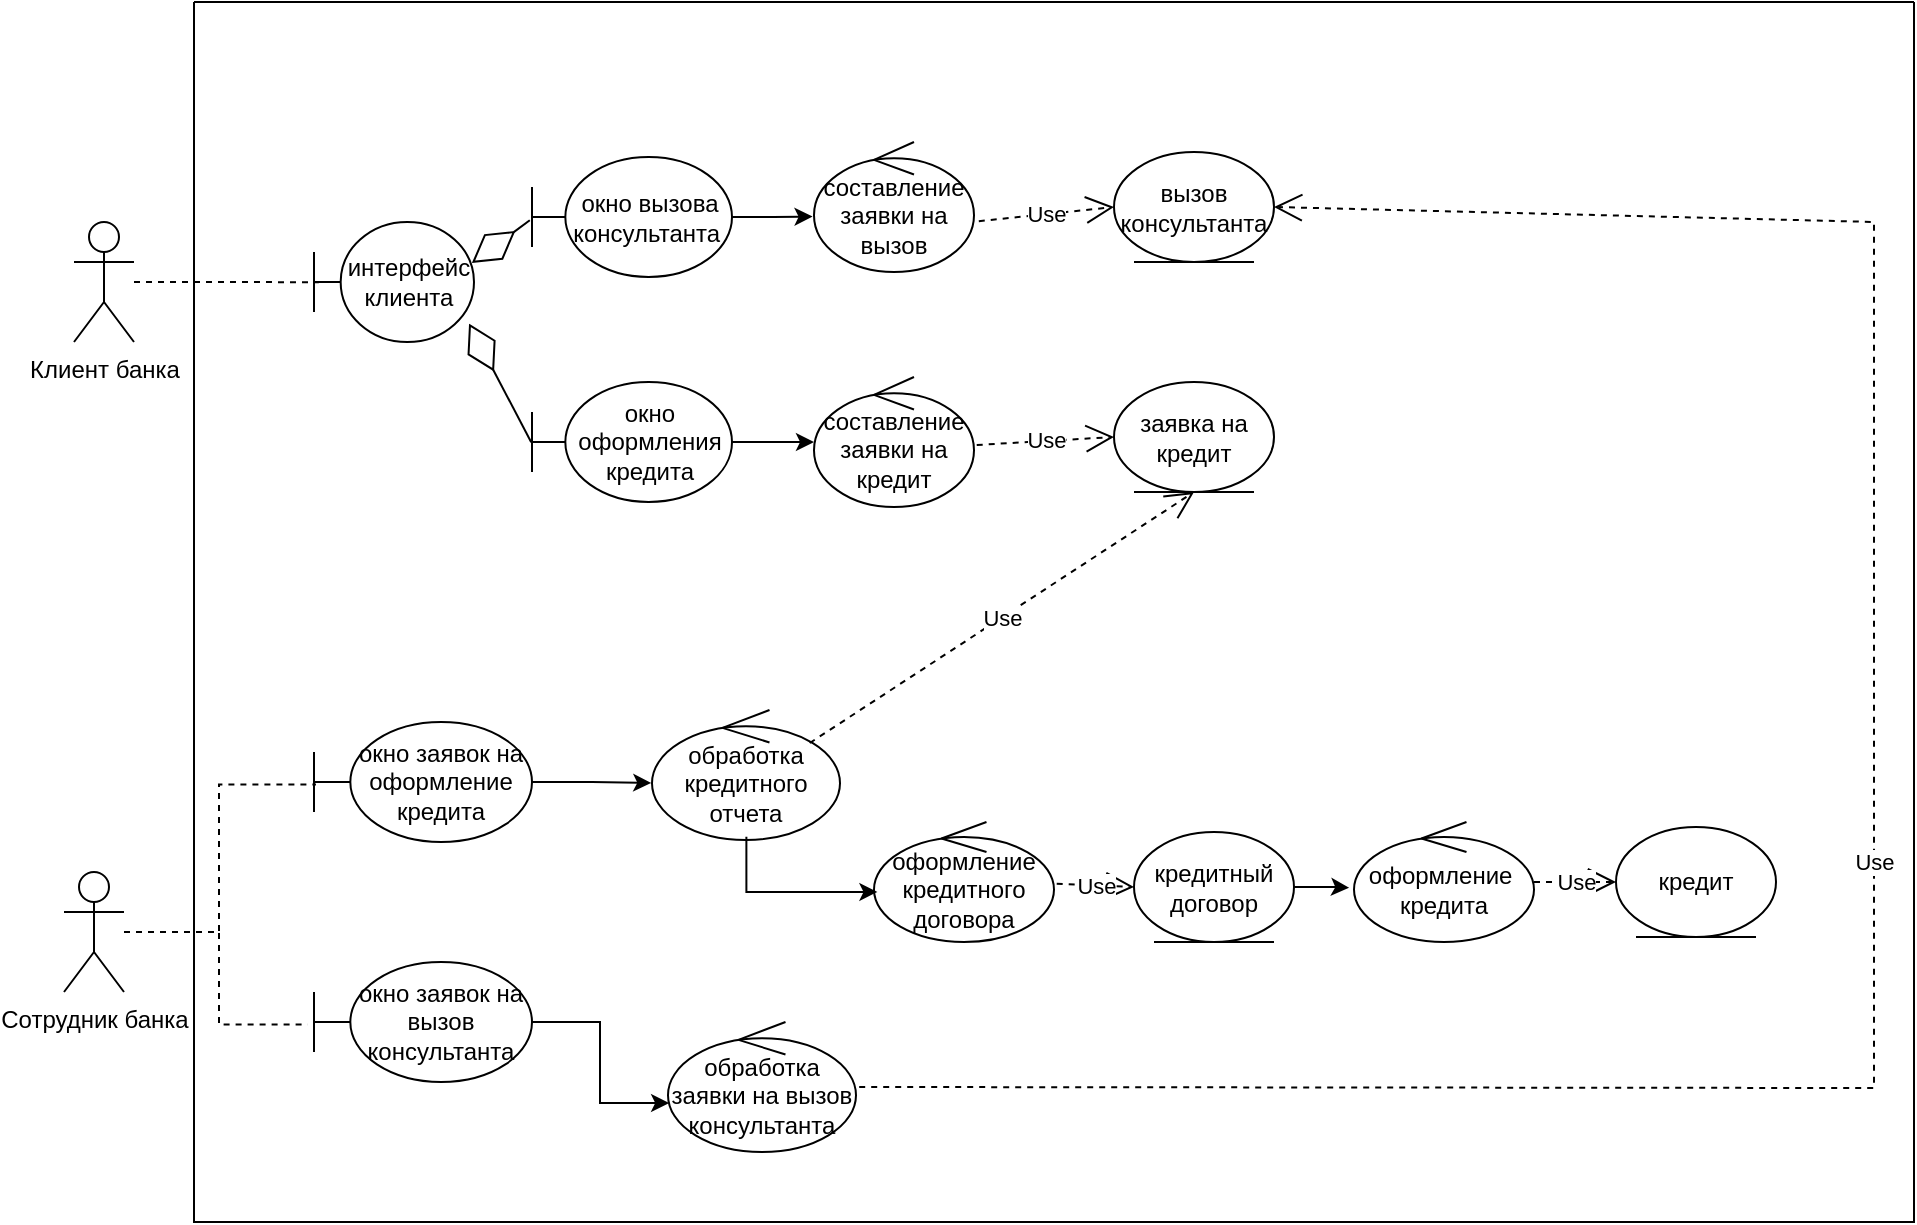 <mxfile version="24.4.4" type="github">
  <diagram name="Страница — 1" id="e-6qt5zOmuHjVq2N8JB4">
    <mxGraphModel dx="1434" dy="824" grid="1" gridSize="10" guides="1" tooltips="1" connect="1" arrows="1" fold="1" page="1" pageScale="1" pageWidth="827" pageHeight="1169" math="0" shadow="0">
      <root>
        <mxCell id="0" />
        <mxCell id="1" parent="0" />
        <mxCell id="MA05RyKYBN23lNn1xLHW-2" value="" style="swimlane;startSize=0;" vertex="1" parent="1">
          <mxGeometry x="130" y="90" width="860" height="610" as="geometry" />
        </mxCell>
        <mxCell id="MA05RyKYBN23lNn1xLHW-9" value="интерфейс клиента" style="shape=umlBoundary;whiteSpace=wrap;html=1;" vertex="1" parent="MA05RyKYBN23lNn1xLHW-2">
          <mxGeometry x="60" y="110" width="80" height="60" as="geometry" />
        </mxCell>
        <mxCell id="MA05RyKYBN23lNn1xLHW-12" value="окно оформления кредита" style="shape=umlBoundary;whiteSpace=wrap;html=1;" vertex="1" parent="MA05RyKYBN23lNn1xLHW-2">
          <mxGeometry x="169" y="190" width="100" height="60" as="geometry" />
        </mxCell>
        <mxCell id="MA05RyKYBN23lNn1xLHW-13" value="окно вызова консультанта&amp;nbsp;" style="shape=umlBoundary;whiteSpace=wrap;html=1;" vertex="1" parent="MA05RyKYBN23lNn1xLHW-2">
          <mxGeometry x="169" y="77.5" width="100" height="60" as="geometry" />
        </mxCell>
        <mxCell id="MA05RyKYBN23lNn1xLHW-14" value="составление заявки на вызов" style="ellipse;shape=umlControl;whiteSpace=wrap;html=1;" vertex="1" parent="MA05RyKYBN23lNn1xLHW-2">
          <mxGeometry x="310" y="70" width="80" height="65" as="geometry" />
        </mxCell>
        <mxCell id="MA05RyKYBN23lNn1xLHW-16" value="вызов консультанта" style="ellipse;shape=umlEntity;whiteSpace=wrap;html=1;" vertex="1" parent="MA05RyKYBN23lNn1xLHW-2">
          <mxGeometry x="460" y="75" width="80" height="55" as="geometry" />
        </mxCell>
        <mxCell id="MA05RyKYBN23lNn1xLHW-18" value="составление заявки на кредит" style="ellipse;shape=umlControl;whiteSpace=wrap;html=1;" vertex="1" parent="MA05RyKYBN23lNn1xLHW-2">
          <mxGeometry x="310" y="187.5" width="80" height="65" as="geometry" />
        </mxCell>
        <mxCell id="MA05RyKYBN23lNn1xLHW-19" value="заявка на кредит" style="ellipse;shape=umlEntity;whiteSpace=wrap;html=1;" vertex="1" parent="MA05RyKYBN23lNn1xLHW-2">
          <mxGeometry x="460" y="190" width="80" height="55" as="geometry" />
        </mxCell>
        <mxCell id="MA05RyKYBN23lNn1xLHW-20" value="окно заявок на оформление кредита" style="shape=umlBoundary;whiteSpace=wrap;html=1;" vertex="1" parent="MA05RyKYBN23lNn1xLHW-2">
          <mxGeometry x="60" y="360" width="109" height="60" as="geometry" />
        </mxCell>
        <mxCell id="MA05RyKYBN23lNn1xLHW-21" value="окно заявок на вызов консультанта" style="shape=umlBoundary;whiteSpace=wrap;html=1;" vertex="1" parent="MA05RyKYBN23lNn1xLHW-2">
          <mxGeometry x="60" y="480" width="109" height="60" as="geometry" />
        </mxCell>
        <mxCell id="MA05RyKYBN23lNn1xLHW-23" value="обработка кредитного отчета" style="ellipse;shape=umlControl;whiteSpace=wrap;html=1;" vertex="1" parent="MA05RyKYBN23lNn1xLHW-2">
          <mxGeometry x="229" y="354" width="94" height="65" as="geometry" />
        </mxCell>
        <mxCell id="MA05RyKYBN23lNn1xLHW-24" value="Use" style="endArrow=open;endSize=12;dashed=1;html=1;rounded=0;entryX=0.5;entryY=1;entryDx=0;entryDy=0;exitX=0.839;exitY=0.254;exitDx=0;exitDy=0;exitPerimeter=0;" edge="1" parent="MA05RyKYBN23lNn1xLHW-2" source="MA05RyKYBN23lNn1xLHW-23" target="MA05RyKYBN23lNn1xLHW-19">
          <mxGeometry width="160" relative="1" as="geometry">
            <mxPoint x="180" y="320" as="sourcePoint" />
            <mxPoint x="340" y="320" as="targetPoint" />
          </mxGeometry>
        </mxCell>
        <mxCell id="MA05RyKYBN23lNn1xLHW-25" value="Use" style="endArrow=open;endSize=12;dashed=1;html=1;rounded=0;entryX=0;entryY=0.5;entryDx=0;entryDy=0;exitX=1.017;exitY=0.523;exitDx=0;exitDy=0;exitPerimeter=0;" edge="1" parent="MA05RyKYBN23lNn1xLHW-2" source="MA05RyKYBN23lNn1xLHW-18" target="MA05RyKYBN23lNn1xLHW-19">
          <mxGeometry width="160" relative="1" as="geometry">
            <mxPoint x="318" y="381" as="sourcePoint" />
            <mxPoint x="510" y="255" as="targetPoint" />
          </mxGeometry>
        </mxCell>
        <mxCell id="MA05RyKYBN23lNn1xLHW-26" value="оформление кредитного договора" style="ellipse;shape=umlControl;whiteSpace=wrap;html=1;" vertex="1" parent="MA05RyKYBN23lNn1xLHW-2">
          <mxGeometry x="340" y="410" width="90" height="60" as="geometry" />
        </mxCell>
        <mxCell id="MA05RyKYBN23lNn1xLHW-27" style="edgeStyle=orthogonalEdgeStyle;rounded=0;orthogonalLoop=1;jettySize=auto;html=1;entryX=0.019;entryY=0.583;entryDx=0;entryDy=0;entryPerimeter=0;exitX=0.502;exitY=0.975;exitDx=0;exitDy=0;exitPerimeter=0;" edge="1" parent="MA05RyKYBN23lNn1xLHW-2" source="MA05RyKYBN23lNn1xLHW-23" target="MA05RyKYBN23lNn1xLHW-26">
          <mxGeometry relative="1" as="geometry">
            <Array as="points">
              <mxPoint x="276" y="445" />
            </Array>
          </mxGeometry>
        </mxCell>
        <mxCell id="MA05RyKYBN23lNn1xLHW-28" value="кредитный&lt;div&gt;договор&lt;/div&gt;" style="ellipse;shape=umlEntity;whiteSpace=wrap;html=1;" vertex="1" parent="MA05RyKYBN23lNn1xLHW-2">
          <mxGeometry x="470" y="415" width="80" height="55" as="geometry" />
        </mxCell>
        <mxCell id="MA05RyKYBN23lNn1xLHW-30" value="Use" style="endArrow=open;endSize=12;dashed=1;html=1;rounded=0;entryX=0;entryY=0.5;entryDx=0;entryDy=0;exitX=1.015;exitY=0.514;exitDx=0;exitDy=0;exitPerimeter=0;" edge="1" parent="MA05RyKYBN23lNn1xLHW-2" source="MA05RyKYBN23lNn1xLHW-26" target="MA05RyKYBN23lNn1xLHW-28">
          <mxGeometry width="160" relative="1" as="geometry">
            <mxPoint x="318" y="381" as="sourcePoint" />
            <mxPoint x="510" y="255" as="targetPoint" />
          </mxGeometry>
        </mxCell>
        <mxCell id="MA05RyKYBN23lNn1xLHW-31" value="оформление&amp;nbsp; кредита" style="ellipse;shape=umlControl;whiteSpace=wrap;html=1;" vertex="1" parent="MA05RyKYBN23lNn1xLHW-2">
          <mxGeometry x="580" y="410" width="90" height="60" as="geometry" />
        </mxCell>
        <mxCell id="MA05RyKYBN23lNn1xLHW-32" style="edgeStyle=orthogonalEdgeStyle;rounded=0;orthogonalLoop=1;jettySize=auto;html=1;entryX=-0.027;entryY=0.548;entryDx=0;entryDy=0;entryPerimeter=0;" edge="1" parent="MA05RyKYBN23lNn1xLHW-2" source="MA05RyKYBN23lNn1xLHW-28" target="MA05RyKYBN23lNn1xLHW-31">
          <mxGeometry relative="1" as="geometry" />
        </mxCell>
        <mxCell id="MA05RyKYBN23lNn1xLHW-33" value="кредит" style="ellipse;shape=umlEntity;whiteSpace=wrap;html=1;" vertex="1" parent="MA05RyKYBN23lNn1xLHW-2">
          <mxGeometry x="711" y="412.5" width="80" height="55" as="geometry" />
        </mxCell>
        <mxCell id="MA05RyKYBN23lNn1xLHW-35" value="обработка&lt;div&gt;заявки на вызов консультанта&lt;/div&gt;" style="ellipse;shape=umlControl;whiteSpace=wrap;html=1;" vertex="1" parent="MA05RyKYBN23lNn1xLHW-2">
          <mxGeometry x="237" y="510" width="94" height="65" as="geometry" />
        </mxCell>
        <mxCell id="MA05RyKYBN23lNn1xLHW-36" value="Use" style="endArrow=open;endSize=12;dashed=1;html=1;rounded=0;exitX=1.017;exitY=0.5;exitDx=0;exitDy=0;exitPerimeter=0;entryX=1;entryY=0.5;entryDx=0;entryDy=0;" edge="1" parent="MA05RyKYBN23lNn1xLHW-2" source="MA05RyKYBN23lNn1xLHW-35" target="MA05RyKYBN23lNn1xLHW-16">
          <mxGeometry width="160" relative="1" as="geometry">
            <mxPoint x="318" y="381" as="sourcePoint" />
            <mxPoint x="510" y="255" as="targetPoint" />
            <Array as="points">
              <mxPoint x="840" y="543" />
              <mxPoint x="840" y="110" />
            </Array>
          </mxGeometry>
        </mxCell>
        <mxCell id="MA05RyKYBN23lNn1xLHW-37" value="Use" style="endArrow=open;endSize=12;dashed=1;html=1;rounded=0;entryX=0;entryY=0.5;entryDx=0;entryDy=0;exitX=1.03;exitY=0.609;exitDx=0;exitDy=0;exitPerimeter=0;" edge="1" parent="MA05RyKYBN23lNn1xLHW-2" source="MA05RyKYBN23lNn1xLHW-14" target="MA05RyKYBN23lNn1xLHW-16">
          <mxGeometry width="160" relative="1" as="geometry">
            <mxPoint x="401" y="231" as="sourcePoint" />
            <mxPoint x="470" y="228" as="targetPoint" />
          </mxGeometry>
        </mxCell>
        <mxCell id="MA05RyKYBN23lNn1xLHW-38" style="edgeStyle=orthogonalEdgeStyle;rounded=0;orthogonalLoop=1;jettySize=auto;html=1;entryX=-0.009;entryY=0.574;entryDx=0;entryDy=0;entryPerimeter=0;" edge="1" parent="MA05RyKYBN23lNn1xLHW-2" source="MA05RyKYBN23lNn1xLHW-13" target="MA05RyKYBN23lNn1xLHW-14">
          <mxGeometry relative="1" as="geometry" />
        </mxCell>
        <mxCell id="MA05RyKYBN23lNn1xLHW-39" style="edgeStyle=orthogonalEdgeStyle;rounded=0;orthogonalLoop=1;jettySize=auto;html=1;" edge="1" parent="MA05RyKYBN23lNn1xLHW-2" source="MA05RyKYBN23lNn1xLHW-12">
          <mxGeometry relative="1" as="geometry">
            <mxPoint x="310" y="220" as="targetPoint" />
          </mxGeometry>
        </mxCell>
        <mxCell id="MA05RyKYBN23lNn1xLHW-40" style="edgeStyle=orthogonalEdgeStyle;rounded=0;orthogonalLoop=1;jettySize=auto;html=1;entryX=-0.004;entryY=0.561;entryDx=0;entryDy=0;entryPerimeter=0;" edge="1" parent="MA05RyKYBN23lNn1xLHW-2" source="MA05RyKYBN23lNn1xLHW-20" target="MA05RyKYBN23lNn1xLHW-23">
          <mxGeometry relative="1" as="geometry" />
        </mxCell>
        <mxCell id="MA05RyKYBN23lNn1xLHW-41" style="edgeStyle=orthogonalEdgeStyle;rounded=0;orthogonalLoop=1;jettySize=auto;html=1;entryX=0.006;entryY=0.623;entryDx=0;entryDy=0;entryPerimeter=0;" edge="1" parent="MA05RyKYBN23lNn1xLHW-2" source="MA05RyKYBN23lNn1xLHW-21" target="MA05RyKYBN23lNn1xLHW-35">
          <mxGeometry relative="1" as="geometry" />
        </mxCell>
        <mxCell id="MA05RyKYBN23lNn1xLHW-44" value="" style="endArrow=diamondThin;endFill=0;endSize=24;html=1;rounded=0;entryX=0.987;entryY=0.341;entryDx=0;entryDy=0;entryPerimeter=0;exitX=-0.011;exitY=0.527;exitDx=0;exitDy=0;exitPerimeter=0;" edge="1" parent="MA05RyKYBN23lNn1xLHW-2" source="MA05RyKYBN23lNn1xLHW-13" target="MA05RyKYBN23lNn1xLHW-9">
          <mxGeometry width="160" relative="1" as="geometry">
            <mxPoint x="220" y="280" as="sourcePoint" />
            <mxPoint x="380" y="280" as="targetPoint" />
          </mxGeometry>
        </mxCell>
        <mxCell id="MA05RyKYBN23lNn1xLHW-45" value="" style="endArrow=diamondThin;endFill=0;endSize=24;html=1;rounded=0;entryX=0.969;entryY=0.847;entryDx=0;entryDy=0;entryPerimeter=0;exitX=-0.004;exitY=0.502;exitDx=0;exitDy=0;exitPerimeter=0;" edge="1" parent="MA05RyKYBN23lNn1xLHW-2" source="MA05RyKYBN23lNn1xLHW-12" target="MA05RyKYBN23lNn1xLHW-9">
          <mxGeometry width="160" relative="1" as="geometry">
            <mxPoint x="220" y="280" as="sourcePoint" />
            <mxPoint x="380" y="280" as="targetPoint" />
          </mxGeometry>
        </mxCell>
        <mxCell id="MA05RyKYBN23lNn1xLHW-3" value="Клиент банка" style="shape=umlActor;verticalLabelPosition=bottom;verticalAlign=top;html=1;outlineConnect=0;" vertex="1" parent="1">
          <mxGeometry x="70" y="200" width="30" height="60" as="geometry" />
        </mxCell>
        <mxCell id="MA05RyKYBN23lNn1xLHW-4" value="Сотрудник банка" style="shape=umlActor;verticalLabelPosition=bottom;verticalAlign=top;html=1;outlineConnect=0;" vertex="1" parent="1">
          <mxGeometry x="65" y="525" width="30" height="60" as="geometry" />
        </mxCell>
        <mxCell id="MA05RyKYBN23lNn1xLHW-11" style="edgeStyle=orthogonalEdgeStyle;rounded=0;orthogonalLoop=1;jettySize=auto;html=1;entryX=0.03;entryY=0.502;entryDx=0;entryDy=0;entryPerimeter=0;dashed=1;endArrow=none;endFill=0;" edge="1" parent="1" source="MA05RyKYBN23lNn1xLHW-3" target="MA05RyKYBN23lNn1xLHW-9">
          <mxGeometry relative="1" as="geometry" />
        </mxCell>
        <mxCell id="MA05RyKYBN23lNn1xLHW-34" value="Use" style="endArrow=open;endSize=12;dashed=1;html=1;rounded=0;entryX=0;entryY=0.5;entryDx=0;entryDy=0;" edge="1" parent="1" target="MA05RyKYBN23lNn1xLHW-33">
          <mxGeometry width="160" relative="1" as="geometry">
            <mxPoint x="800" y="530" as="sourcePoint" />
            <mxPoint x="610" y="543" as="targetPoint" />
          </mxGeometry>
        </mxCell>
        <mxCell id="MA05RyKYBN23lNn1xLHW-43" style="edgeStyle=orthogonalEdgeStyle;rounded=0;orthogonalLoop=1;jettySize=auto;html=1;entryX=-0.029;entryY=0.52;entryDx=0;entryDy=0;entryPerimeter=0;dashed=1;endArrow=none;endFill=0;" edge="1" parent="1" source="MA05RyKYBN23lNn1xLHW-4" target="MA05RyKYBN23lNn1xLHW-21">
          <mxGeometry relative="1" as="geometry">
            <mxPoint x="108" y="550" as="sourcePoint" />
            <mxPoint x="200" y="550" as="targetPoint" />
          </mxGeometry>
        </mxCell>
        <mxCell id="MA05RyKYBN23lNn1xLHW-42" style="edgeStyle=orthogonalEdgeStyle;rounded=0;orthogonalLoop=1;jettySize=auto;html=1;entryX=0.009;entryY=0.52;entryDx=0;entryDy=0;entryPerimeter=0;dashed=1;endArrow=none;endFill=0;" edge="1" parent="1" source="MA05RyKYBN23lNn1xLHW-4" target="MA05RyKYBN23lNn1xLHW-20">
          <mxGeometry relative="1" as="geometry">
            <mxPoint x="98" y="540" as="sourcePoint" />
            <mxPoint x="190" y="540" as="targetPoint" />
          </mxGeometry>
        </mxCell>
      </root>
    </mxGraphModel>
  </diagram>
</mxfile>
